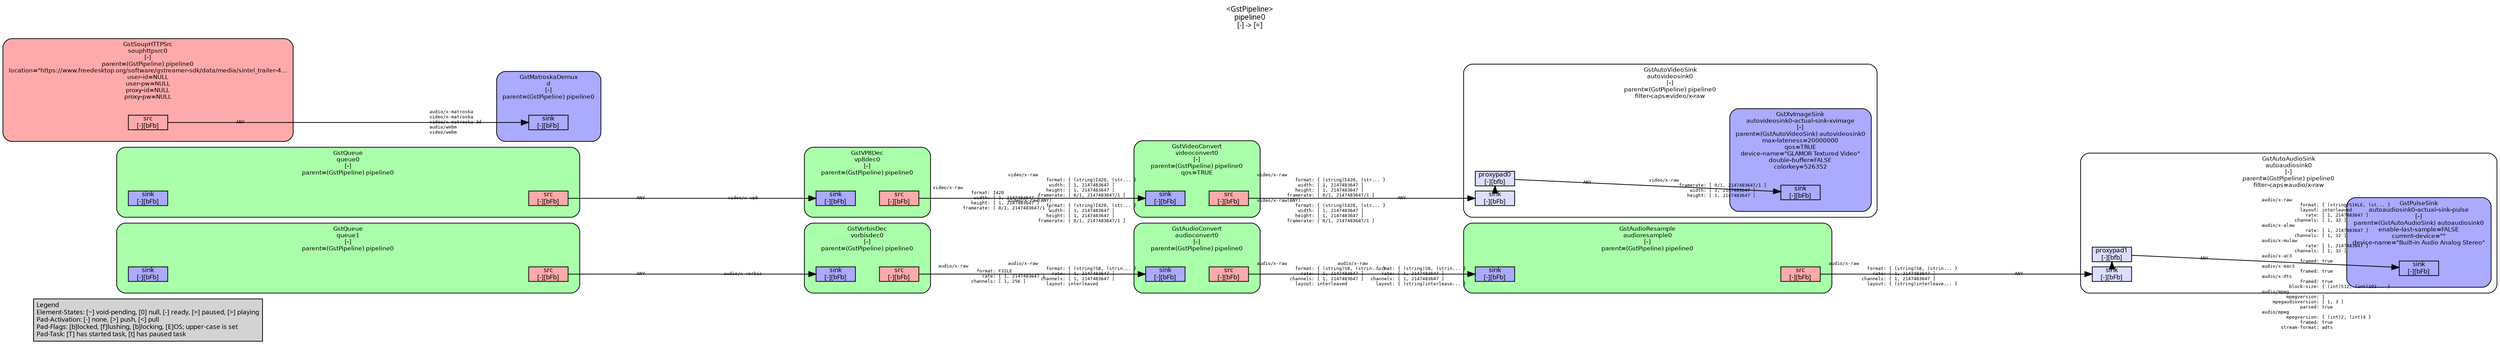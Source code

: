 digraph pipeline {
  rankdir=LR;
  fontname="sans";
  fontsize="10";
  labelloc=t;
  nodesep=.1;
  ranksep=.2;
  label="<GstPipeline>\npipeline0\n[-] -> [=]";
  node [style="filled,rounded", shape=box, fontsize="9", fontname="sans", margin="0.0,0.0"];
  edge [labelfontsize="6", fontsize="9", fontname="monospace"];
  
  legend [
    pos="0,0!",
    margin="0.05,0.05",
    style="filled",
    label="Legend\lElement-States: [~] void-pending, [0] null, [-] ready, [=] paused, [>] playing\lPad-Activation: [-] none, [>] push, [<] pull\lPad-Flags: [b]locked, [f]lushing, [b]locking, [E]OS; upper-case is set\lPad-Task: [T] has started task, [t] has paused task\l",
  ];
  subgraph cluster_autoaudiosink0_0x564c23f7b250 {
    fontname="Bitstream Vera Sans";
    fontsize="8";
    style="filled,rounded";
    color=black;
    label="GstAutoAudioSink\nautoaudiosink0\n[-]\nparent=(GstPipeline) pipeline0\nfilter-caps=audio/x-raw";
    subgraph cluster_autoaudiosink0_0x564c23f7b250_sink {
      label="";
      style="invis";
      _proxypad1_0x564c23f7e310 [color=black, fillcolor="#ddddff", label="proxypad1\n[-][bfb]", height="0.2", style="filled,solid"];
    autoaudiosink0_0x564c23f7b250_sink_0x564c23f7c380 -> _proxypad1_0x564c23f7e310 [style=dashed, minlen=0]
      autoaudiosink0_0x564c23f7b250_sink_0x564c23f7c380 [color=black, fillcolor="#ddddff", label="sink\n[-][bFb]", height="0.2", style="filled,solid"];
    }

    fillcolor="#ffffff";
    subgraph cluster_autoaudiosink0_actual_sink_pulse_0x564c23fa2190 {
      fontname="Bitstream Vera Sans";
      fontsize="8";
      style="filled,rounded";
      color=black;
      label="GstPulseSink\nautoaudiosink0-actual-sink-pulse\n[-]\nparent=(GstAutoAudioSink) autoaudiosink0\nenable-last-sample=FALSE\ncurrent-device=\"\"\ndevice-name=\"Built-in Audio Analog Stereo\"";
      subgraph cluster_autoaudiosink0_actual_sink_pulse_0x564c23fa2190_sink {
        label="";
        style="invis";
        autoaudiosink0_actual_sink_pulse_0x564c23fa2190_sink_0x564c23f8abd0 [color=black, fillcolor="#aaaaff", label="sink\n[-][bFb]", height="0.2", style="filled,solid"];
      }

      fillcolor="#aaaaff";
    }

    _proxypad1_0x564c23f7e310 -> autoaudiosink0_actual_sink_pulse_0x564c23fa2190_sink_0x564c23f8abd0 [labeldistance="10", labelangle="0", label="                                                  ", taillabel="ANY", headlabel="audio/x-raw\l              format: { (string)S16LE, (st... }\l              layout: interleaved\l                rate: [ 1, 2147483647 ]\l            channels: [ 1, 32 ]\laudio/x-alaw\l                rate: [ 1, 2147483647 ]\l            channels: [ 1, 32 ]\laudio/x-mulaw\l                rate: [ 1, 2147483647 ]\l            channels: [ 1, 32 ]\laudio/x-ac3\l              framed: true\laudio/x-eac3\l              framed: true\laudio/x-dts\l              framed: true\l          block-size: { (int)512, (int)102... }\laudio/mpeg\l         mpegversion: 1\l    mpegaudioversion: [ 1, 3 ]\l              parsed: true\laudio/mpeg\l         mpegversion: { (int)2, (int)4 }\l              framed: true\l       stream-format: adts\l"]
  }

  subgraph cluster_audioresample0_0x564c23f91e90 {
    fontname="Bitstream Vera Sans";
    fontsize="8";
    style="filled,rounded";
    color=black;
    label="GstAudioResample\naudioresample0\n[-]\nparent=(GstPipeline) pipeline0";
    subgraph cluster_audioresample0_0x564c23f91e90_sink {
      label="";
      style="invis";
      audioresample0_0x564c23f91e90_sink_0x564c23f8a4e0 [color=black, fillcolor="#aaaaff", label="sink\n[-][bFb]", height="0.2", style="filled,solid"];
    }

    subgraph cluster_audioresample0_0x564c23f91e90_src {
      label="";
      style="invis";
      audioresample0_0x564c23f91e90_src_0x564c23f8a730 [color=black, fillcolor="#ffaaaa", label="src\n[-][bFb]", height="0.2", style="filled,solid"];
    }

    audioresample0_0x564c23f91e90_sink_0x564c23f8a4e0 -> audioresample0_0x564c23f91e90_src_0x564c23f8a730 [style="invis"];
    fillcolor="#aaffaa";
  }

  audioresample0_0x564c23f91e90_src_0x564c23f8a730 -> autoaudiosink0_0x564c23f7b250_sink_0x564c23f7c380 [labeldistance="10", labelangle="0", label="                                                  ", taillabel="audio/x-raw\l              format: { (string)S8, (strin... }\l                rate: [ 1, 2147483647 ]\l            channels: [ 1, 2147483647 ]\l              layout: { (string)interleave... }\l", headlabel="ANY"]
  subgraph cluster_audioconvert0_0x564c23f8f2d0 {
    fontname="Bitstream Vera Sans";
    fontsize="8";
    style="filled,rounded";
    color=black;
    label="GstAudioConvert\naudioconvert0\n[-]\nparent=(GstPipeline) pipeline0";
    subgraph cluster_audioconvert0_0x564c23f8f2d0_sink {
      label="";
      style="invis";
      audioconvert0_0x564c23f8f2d0_sink_0x564c23f8a040 [color=black, fillcolor="#aaaaff", label="sink\n[-][bFb]", height="0.2", style="filled,solid"];
    }

    subgraph cluster_audioconvert0_0x564c23f8f2d0_src {
      label="";
      style="invis";
      audioconvert0_0x564c23f8f2d0_src_0x564c23f8a290 [color=black, fillcolor="#ffaaaa", label="src\n[-][bFb]", height="0.2", style="filled,solid"];
    }

    audioconvert0_0x564c23f8f2d0_sink_0x564c23f8a040 -> audioconvert0_0x564c23f8f2d0_src_0x564c23f8a290 [style="invis"];
    fillcolor="#aaffaa";
  }

  audioconvert0_0x564c23f8f2d0_src_0x564c23f8a290 -> audioresample0_0x564c23f91e90_sink_0x564c23f8a4e0 [labeldistance="10", labelangle="0", label="                                                  ", taillabel="audio/x-raw\l              format: { (string)S8, (strin... }\l                rate: [ 1, 2147483647 ]\l            channels: [ 1, 2147483647 ]\l              layout: interleaved\l", headlabel="audio/x-raw\l              format: { (string)S8, (strin... }\l                rate: [ 1, 2147483647 ]\l            channels: [ 1, 2147483647 ]\l              layout: { (string)interleave... }\l"]
  subgraph cluster_vorbisdec0_0x564c23f882d0 {
    fontname="Bitstream Vera Sans";
    fontsize="8";
    style="filled,rounded";
    color=black;
    label="GstVorbisDec\nvorbisdec0\n[-]\nparent=(GstPipeline) pipeline0";
    subgraph cluster_vorbisdec0_0x564c23f882d0_sink {
      label="";
      style="invis";
      vorbisdec0_0x564c23f882d0_sink_0x564c23f57ad0 [color=black, fillcolor="#aaaaff", label="sink\n[-][bFb]", height="0.2", style="filled,solid"];
    }

    subgraph cluster_vorbisdec0_0x564c23f882d0_src {
      label="";
      style="invis";
      vorbisdec0_0x564c23f882d0_src_0x564c23f57d20 [color=black, fillcolor="#ffaaaa", label="src\n[-][bFb]", height="0.2", style="filled,solid"];
    }

    vorbisdec0_0x564c23f882d0_sink_0x564c23f57ad0 -> vorbisdec0_0x564c23f882d0_src_0x564c23f57d20 [style="invis"];
    fillcolor="#aaffaa";
  }

  vorbisdec0_0x564c23f882d0_src_0x564c23f57d20 -> audioconvert0_0x564c23f8f2d0_sink_0x564c23f8a040 [labeldistance="10", labelangle="0", label="                                                  ", taillabel="audio/x-raw\l              format: F32LE\l                rate: [ 1, 2147483647 ]\l            channels: [ 1, 256 ]\l", headlabel="audio/x-raw\l              format: { (string)S8, (strin... }\l                rate: [ 1, 2147483647 ]\l            channels: [ 1, 2147483647 ]\l              layout: interleaved\l"]
  subgraph cluster_queue1_0x564c23f684a0 {
    fontname="Bitstream Vera Sans";
    fontsize="8";
    style="filled,rounded";
    color=black;
    label="GstQueue\nqueue1\n[-]\nparent=(GstPipeline) pipeline0";
    subgraph cluster_queue1_0x564c23f684a0_sink {
      label="";
      style="invis";
      queue1_0x564c23f684a0_sink_0x564c23f57630 [color=black, fillcolor="#aaaaff", label="sink\n[-][bFb]", height="0.2", style="filled,solid"];
    }

    subgraph cluster_queue1_0x564c23f684a0_src {
      label="";
      style="invis";
      queue1_0x564c23f684a0_src_0x564c23f57880 [color=black, fillcolor="#ffaaaa", label="src\n[-][bFb]", height="0.2", style="filled,solid"];
    }

    queue1_0x564c23f684a0_sink_0x564c23f57630 -> queue1_0x564c23f684a0_src_0x564c23f57880 [style="invis"];
    fillcolor="#aaffaa";
  }

  queue1_0x564c23f684a0_src_0x564c23f57880 -> vorbisdec0_0x564c23f882d0_sink_0x564c23f57ad0 [labeldistance="10", labelangle="0", label="                                                  ", taillabel="ANY", headlabel="audio/x-vorbis\l"]
  subgraph cluster_autovideosink0_0x564c23f7b060 {
    fontname="Bitstream Vera Sans";
    fontsize="8";
    style="filled,rounded";
    color=black;
    label="GstAutoVideoSink\nautovideosink0\n[-]\nparent=(GstPipeline) pipeline0\nfilter-caps=video/x-raw";
    subgraph cluster_autovideosink0_0x564c23f7b060_sink {
      label="";
      style="invis";
      _proxypad0_0x564c23f7e0b0 [color=black, fillcolor="#ddddff", label="proxypad0\n[-][bfb]", height="0.2", style="filled,solid"];
    autovideosink0_0x564c23f7b060_sink_0x564c23f7c100 -> _proxypad0_0x564c23f7e0b0 [style=dashed, minlen=0]
      autovideosink0_0x564c23f7b060_sink_0x564c23f7c100 [color=black, fillcolor="#ddddff", label="sink\n[-][bFb]", height="0.2", style="filled,solid"];
    }

    fillcolor="#ffffff";
    subgraph cluster_autovideosink0_actual_sink_xvimage_0x564c23fb37f0 {
      fontname="Bitstream Vera Sans";
      fontsize="8";
      style="filled,rounded";
      color=black;
      label="GstXvImageSink\nautovideosink0-actual-sink-xvimage\n[-]\nparent=(GstAutoVideoSink) autovideosink0\nmax-lateness=20000000\nqos=TRUE\ndevice-name=\"GLAMOR Textured Video\"\ndouble-buffer=FALSE\ncolorkey=526352";
      subgraph cluster_autovideosink0_actual_sink_xvimage_0x564c23fb37f0_sink {
        label="";
        style="invis";
        autovideosink0_actual_sink_xvimage_0x564c23fb37f0_sink_0x564c23f8ae20 [color=black, fillcolor="#aaaaff", label="sink\n[-][bFb]", height="0.2", style="filled,solid"];
      }

      fillcolor="#aaaaff";
    }

    _proxypad0_0x564c23f7e0b0 -> autovideosink0_actual_sink_xvimage_0x564c23fb37f0_sink_0x564c23f8ae20 [labeldistance="10", labelangle="0", label="                                                  ", taillabel="ANY", headlabel="video/x-raw\l           framerate: [ 0/1, 2147483647/1 ]\l               width: [ 1, 2147483647 ]\l              height: [ 1, 2147483647 ]\l"]
  }

  subgraph cluster_videoconvert0_0x564c23f780d0 {
    fontname="Bitstream Vera Sans";
    fontsize="8";
    style="filled,rounded";
    color=black;
    label="GstVideoConvert\nvideoconvert0\n[-]\nparent=(GstPipeline) pipeline0\nqos=TRUE";
    subgraph cluster_videoconvert0_0x564c23f780d0_sink {
      label="";
      style="invis";
      videoconvert0_0x564c23f780d0_sink_0x564c23f56f40 [color=black, fillcolor="#aaaaff", label="sink\n[-][bFb]", height="0.2", style="filled,solid"];
    }

    subgraph cluster_videoconvert0_0x564c23f780d0_src {
      label="";
      style="invis";
      videoconvert0_0x564c23f780d0_src_0x564c23f57190 [color=black, fillcolor="#ffaaaa", label="src\n[-][bFb]", height="0.2", style="filled,solid"];
    }

    videoconvert0_0x564c23f780d0_sink_0x564c23f56f40 -> videoconvert0_0x564c23f780d0_src_0x564c23f57190 [style="invis"];
    fillcolor="#aaffaa";
  }

  videoconvert0_0x564c23f780d0_src_0x564c23f57190 -> autovideosink0_0x564c23f7b060_sink_0x564c23f7c100 [labeldistance="10", labelangle="0", label="                                                  ", taillabel="video/x-raw\l              format: { (string)I420, (str... }\l               width: [ 1, 2147483647 ]\l              height: [ 1, 2147483647 ]\l           framerate: [ 0/1, 2147483647/1 ]\lvideo/x-raw(ANY)\l              format: { (string)I420, (str... }\l               width: [ 1, 2147483647 ]\l              height: [ 1, 2147483647 ]\l           framerate: [ 0/1, 2147483647/1 ]\l", headlabel="ANY"]
  subgraph cluster_vp8dec0_0x564c23f6cad0 {
    fontname="Bitstream Vera Sans";
    fontsize="8";
    style="filled,rounded";
    color=black;
    label="GstVP8Dec\nvp8dec0\n[-]\nparent=(GstPipeline) pipeline0";
    subgraph cluster_vp8dec0_0x564c23f6cad0_sink {
      label="";
      style="invis";
      vp8dec0_0x564c23f6cad0_sink_0x564c23f56aa0 [color=black, fillcolor="#aaaaff", label="sink\n[-][bFb]", height="0.2", style="filled,solid"];
    }

    subgraph cluster_vp8dec0_0x564c23f6cad0_src {
      label="";
      style="invis";
      vp8dec0_0x564c23f6cad0_src_0x564c23f56cf0 [color=black, fillcolor="#ffaaaa", label="src\n[-][bFb]", height="0.2", style="filled,solid"];
    }

    vp8dec0_0x564c23f6cad0_sink_0x564c23f56aa0 -> vp8dec0_0x564c23f6cad0_src_0x564c23f56cf0 [style="invis"];
    fillcolor="#aaffaa";
  }

  vp8dec0_0x564c23f6cad0_src_0x564c23f56cf0 -> videoconvert0_0x564c23f780d0_sink_0x564c23f56f40 [labeldistance="10", labelangle="0", label="                                                  ", taillabel="video/x-raw\l              format: I420\l               width: [ 1, 2147483647 ]\l              height: [ 1, 2147483647 ]\l           framerate: [ 0/1, 2147483647/1 ]\l", headlabel="video/x-raw\l              format: { (string)I420, (str... }\l               width: [ 1, 2147483647 ]\l              height: [ 1, 2147483647 ]\l           framerate: [ 0/1, 2147483647/1 ]\lvideo/x-raw(ANY)\l              format: { (string)I420, (str... }\l               width: [ 1, 2147483647 ]\l              height: [ 1, 2147483647 ]\l           framerate: [ 0/1, 2147483647/1 ]\l"]
  subgraph cluster_queue0_0x564c23f681a0 {
    fontname="Bitstream Vera Sans";
    fontsize="8";
    style="filled,rounded";
    color=black;
    label="GstQueue\nqueue0\n[-]\nparent=(GstPipeline) pipeline0";
    subgraph cluster_queue0_0x564c23f681a0_sink {
      label="";
      style="invis";
      queue0_0x564c23f681a0_sink_0x564c23f56600 [color=black, fillcolor="#aaaaff", label="sink\n[-][bFb]", height="0.2", style="filled,solid"];
    }

    subgraph cluster_queue0_0x564c23f681a0_src {
      label="";
      style="invis";
      queue0_0x564c23f681a0_src_0x564c23f56850 [color=black, fillcolor="#ffaaaa", label="src\n[-][bFb]", height="0.2", style="filled,solid"];
    }

    queue0_0x564c23f681a0_sink_0x564c23f56600 -> queue0_0x564c23f681a0_src_0x564c23f56850 [style="invis"];
    fillcolor="#aaffaa";
  }

  queue0_0x564c23f681a0_src_0x564c23f56850 -> vp8dec0_0x564c23f6cad0_sink_0x564c23f56aa0 [labeldistance="10", labelangle="0", label="                                                  ", taillabel="ANY", headlabel="video/x-vp8\l"]
  subgraph cluster_d_0x564c23f5c130 {
    fontname="Bitstream Vera Sans";
    fontsize="8";
    style="filled,rounded";
    color=black;
    label="GstMatroskaDemux\nd\n[-]\nparent=(GstPipeline) pipeline0";
    subgraph cluster_d_0x564c23f5c130_sink {
      label="";
      style="invis";
      d_0x564c23f5c130_sink_0x564c23f563b0 [color=black, fillcolor="#aaaaff", label="sink\n[-][bFb]", height="0.2", style="filled,solid"];
    }

    fillcolor="#aaaaff";
  }

  subgraph cluster_souphttpsrc0_0x564c23f54d90 {
    fontname="Bitstream Vera Sans";
    fontsize="8";
    style="filled,rounded";
    color=black;
    label="GstSoupHTTPSrc\nsouphttpsrc0\n[-]\nparent=(GstPipeline) pipeline0\nlocation=\"https://www.freedesktop.org/software/gstreamer-sdk/data/media/sintel_trailer-4…\nuser-id=NULL\nuser-pw=NULL\nproxy-id=NULL\nproxy-pw=NULL";
    subgraph cluster_souphttpsrc0_0x564c23f54d90_src {
      label="";
      style="invis";
      souphttpsrc0_0x564c23f54d90_src_0x564c23f56160 [color=black, fillcolor="#ffaaaa", label="src\n[-][bFb]", height="0.2", style="filled,solid"];
    }

    fillcolor="#ffaaaa";
  }

  souphttpsrc0_0x564c23f54d90_src_0x564c23f56160 -> d_0x564c23f5c130_sink_0x564c23f563b0 [labeldistance="10", labelangle="0", label="                                                  ", taillabel="ANY", headlabel="audio/x-matroska\lvideo/x-matroska\lvideo/x-matroska-3d\laudio/webm\lvideo/webm\l"]
}

